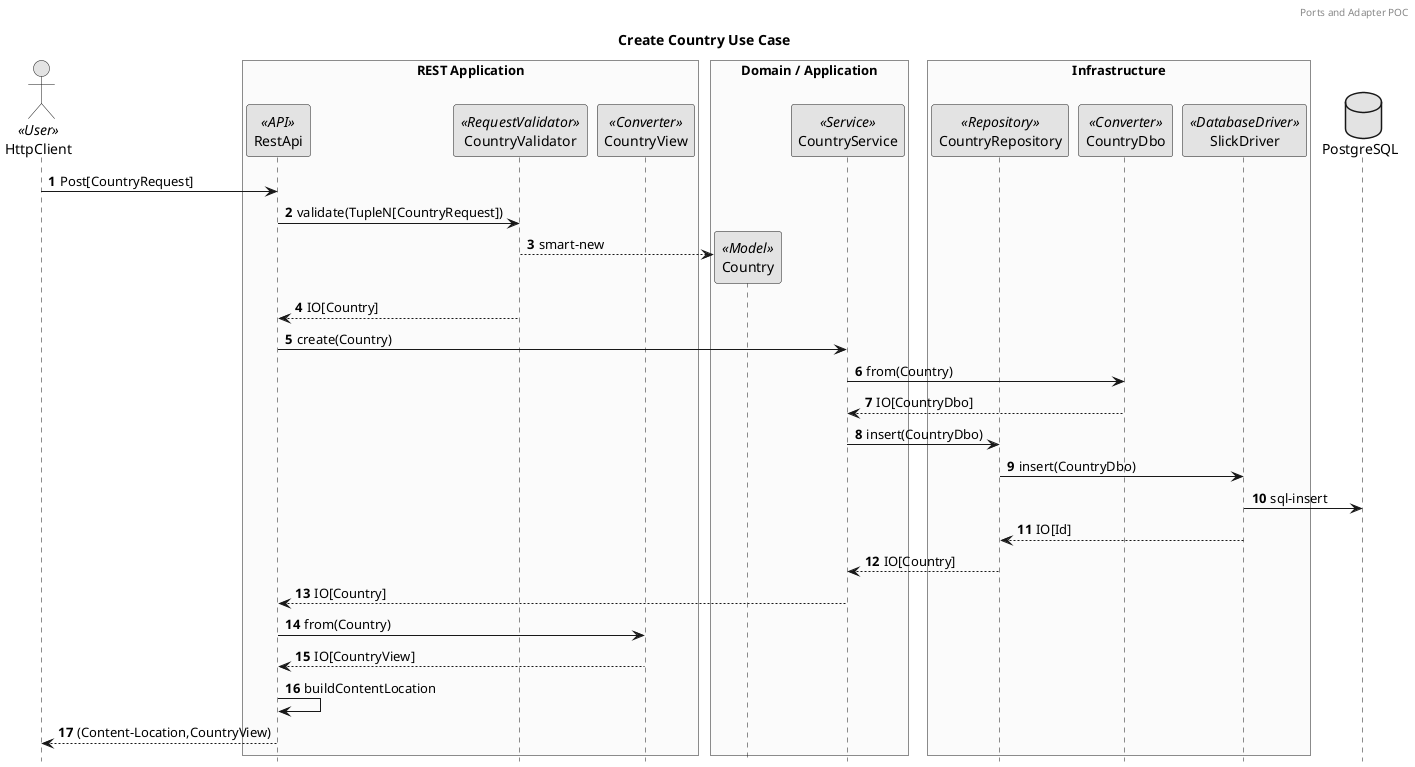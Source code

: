 @startuml
skinparam monochrome true
skinparam BoxPadding 5
header Ports and Adapter POC
title Create Country Use Case

hide footbox
actor HttpClient as user << User >>

box "REST Application" #FBFBFB
 participant "RestApi" as api << API >>
 participant "CountryValidator" as validator << RequestValidator >>
 participant "CountryView" as view << Converter >>
end box
box "Domain / Application" #FBFBFB
 participant "Country" as country << Model >>
 participant "CountryService" as service << Service >>
end box
box "Infrastructure" #FBFBFB
 participant "CountryRepository" as repository << Repository >>
 participant "CountryDbo" as dbo << Converter >>
 participant "SlickDriver" as db << DatabaseDriver >>
end box

database PostgreSQL as pgdb

autonumber
user -> api: Post[CountryRequest]
api -> validator : validate(TupleN[CountryRequest])
validator --> country **: smart-new
validator --> api: IO[Country]
api -> service: create(Country)
service -> dbo: from(Country)
dbo --> service: IO[CountryDbo]
service -> repository: insert(CountryDbo)
repository -> db : insert(CountryDbo)
db -> pgdb : sql-insert
db --> repository : IO[Id]
repository --> service : IO[Country]
service --> api : IO[Country]
api -> view : from(Country)
view --> api : IO[CountryView]
api -> api: buildContentLocation
api --> user : (Content-Location,CountryView)
@enduml